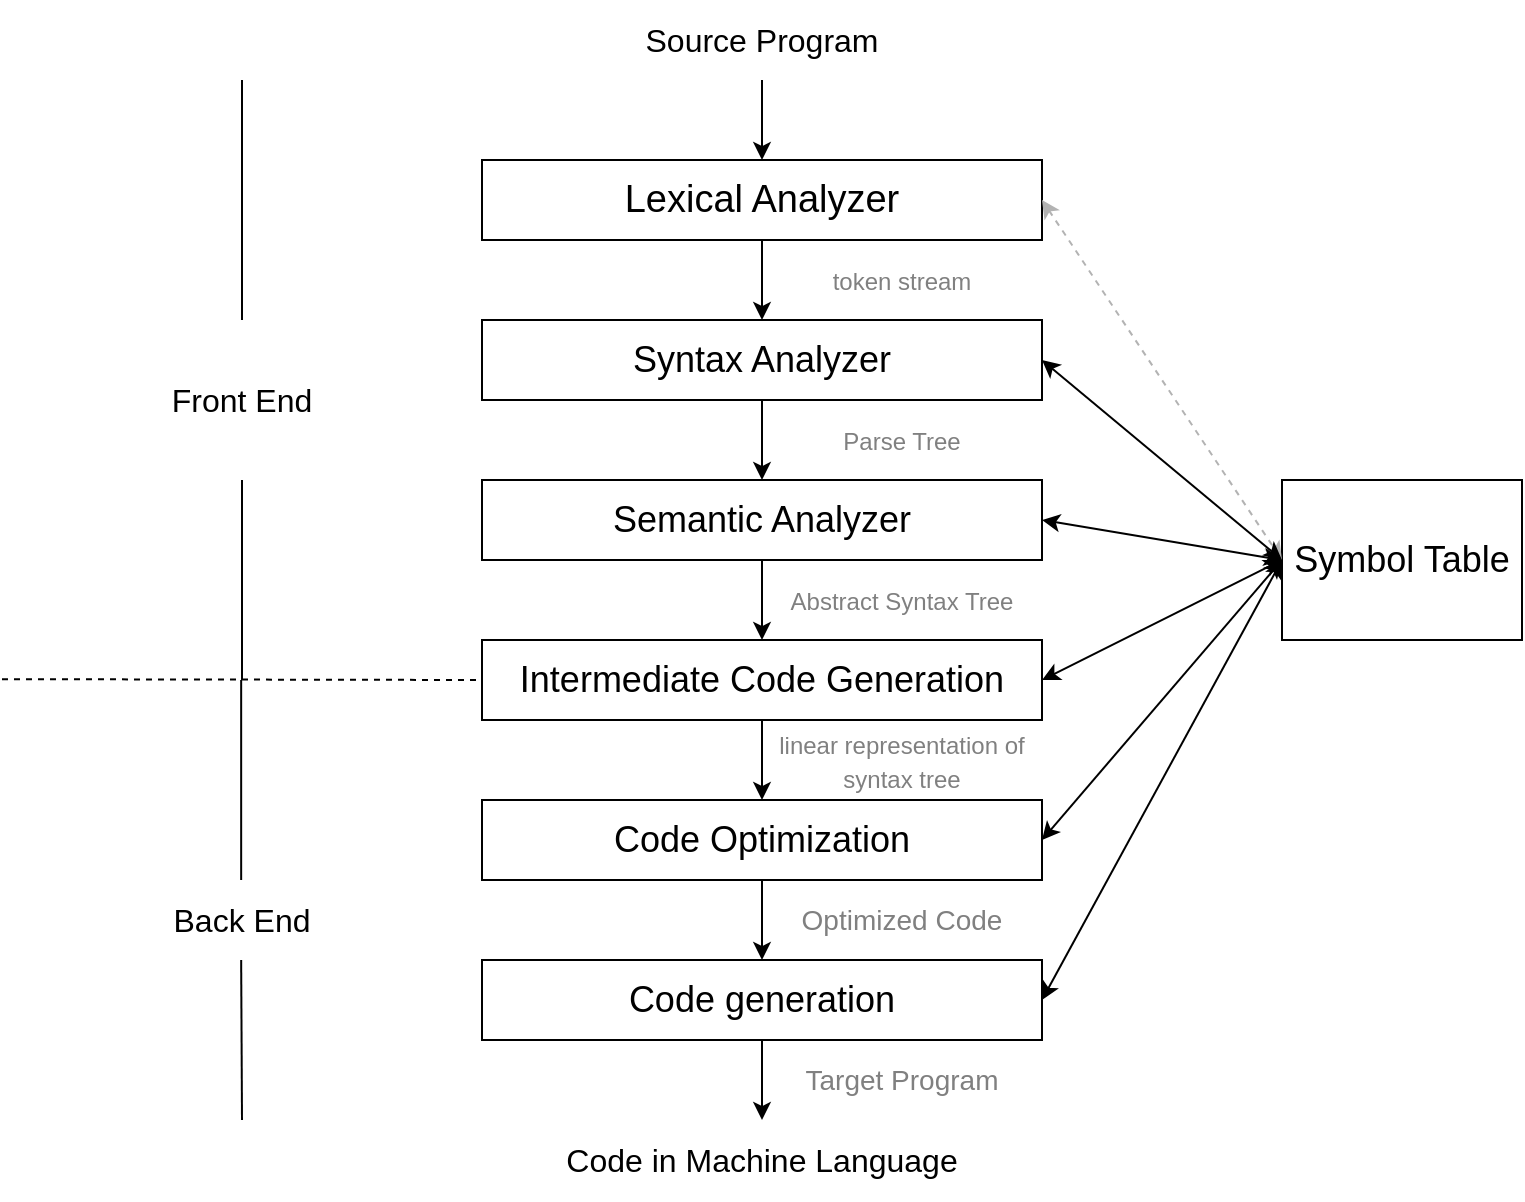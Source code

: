 <mxfile version="14.9.3" type="device"><diagram id="hjA1wd-Ci1W-VlbUD6FJ" name="Page-1"><mxGraphModel dx="1350" dy="764" grid="1" gridSize="10" guides="1" tooltips="1" connect="1" arrows="1" fold="1" page="1" pageScale="1" pageWidth="827" pageHeight="1169" math="0" shadow="0"><root><mxCell id="0"/><mxCell id="1" parent="0"/><mxCell id="tqz0Ks4eTIWwbrTxMeGP-1" value="Lexical Analyzer" style="rounded=0;whiteSpace=wrap;html=1;fontSize=19;" parent="1" vertex="1"><mxGeometry x="240" y="160" width="280" height="40" as="geometry"/></mxCell><mxCell id="tqz0Ks4eTIWwbrTxMeGP-2" value="Source Program" style="text;html=1;strokeColor=none;fillColor=none;align=center;verticalAlign=middle;whiteSpace=wrap;rounded=0;fontSize=16;" parent="1" vertex="1"><mxGeometry x="240" y="80" width="280" height="40" as="geometry"/></mxCell><mxCell id="QWRpG-Vc0NN1x3IlD_C3-5" value="" style="endArrow=classic;html=1;exitX=0.5;exitY=1;exitDx=0;exitDy=0;entryX=0.5;entryY=0;entryDx=0;entryDy=0;" parent="1" source="tqz0Ks4eTIWwbrTxMeGP-2" target="tqz0Ks4eTIWwbrTxMeGP-1" edge="1"><mxGeometry width="50" height="50" relative="1" as="geometry"><mxPoint x="390" y="170" as="sourcePoint"/><mxPoint x="440" y="120" as="targetPoint"/></mxGeometry></mxCell><mxCell id="QWRpG-Vc0NN1x3IlD_C3-6" value="Syntax Analyzer" style="rounded=0;whiteSpace=wrap;html=1;fontSize=18;" parent="1" vertex="1"><mxGeometry x="240" y="240" width="280" height="40" as="geometry"/></mxCell><mxCell id="QWRpG-Vc0NN1x3IlD_C3-9" value="&lt;font style=&quot;font-size: 12px&quot; color=&quot;#808080&quot;&gt;token stream&lt;/font&gt;" style="text;html=1;strokeColor=none;fillColor=none;align=center;verticalAlign=middle;whiteSpace=wrap;rounded=0;fontSize=14;fontColor=#000000;" parent="1" vertex="1"><mxGeometry x="380" y="210" width="140" height="20" as="geometry"/></mxCell><mxCell id="QWRpG-Vc0NN1x3IlD_C3-10" value="" style="endArrow=classic;html=1;fontSize=14;fontColor=#000000;exitX=0.5;exitY=1;exitDx=0;exitDy=0;" parent="1" source="tqz0Ks4eTIWwbrTxMeGP-1" edge="1"><mxGeometry width="50" height="50" relative="1" as="geometry"><mxPoint x="380" y="320" as="sourcePoint"/><mxPoint x="380" y="240" as="targetPoint"/></mxGeometry></mxCell><mxCell id="QWRpG-Vc0NN1x3IlD_C3-11" value="Semantic Analyzer" style="rounded=0;whiteSpace=wrap;html=1;fontSize=18;" parent="1" vertex="1"><mxGeometry x="240" y="320" width="280" height="40" as="geometry"/></mxCell><mxCell id="QWRpG-Vc0NN1x3IlD_C3-12" value="&lt;font style=&quot;font-size: 12px&quot; color=&quot;#808080&quot;&gt;Parse Tree&lt;/font&gt;" style="text;html=1;strokeColor=none;fillColor=none;align=center;verticalAlign=middle;whiteSpace=wrap;rounded=0;fontSize=14;fontColor=#000000;" parent="1" vertex="1"><mxGeometry x="380" y="290" width="140" height="20" as="geometry"/></mxCell><mxCell id="QWRpG-Vc0NN1x3IlD_C3-13" value="" style="endArrow=classic;html=1;fontSize=14;fontColor=#000000;exitX=0.5;exitY=1;exitDx=0;exitDy=0;entryX=0.5;entryY=0;entryDx=0;entryDy=0;" parent="1" source="QWRpG-Vc0NN1x3IlD_C3-6" target="QWRpG-Vc0NN1x3IlD_C3-11" edge="1"><mxGeometry width="50" height="50" relative="1" as="geometry"><mxPoint x="380" y="320" as="sourcePoint"/><mxPoint x="430" y="270" as="targetPoint"/></mxGeometry></mxCell><mxCell id="QWRpG-Vc0NN1x3IlD_C3-14" value="&lt;font style=&quot;font-size: 12px&quot; color=&quot;#808080&quot;&gt;Abstract Syntax Tree&lt;/font&gt;" style="text;html=1;strokeColor=none;fillColor=none;align=center;verticalAlign=middle;whiteSpace=wrap;rounded=0;fontSize=14;fontColor=#000000;" parent="1" vertex="1"><mxGeometry x="380" y="370" width="140" height="20" as="geometry"/></mxCell><mxCell id="QWRpG-Vc0NN1x3IlD_C3-15" value="Intermediate Code Generation" style="rounded=0;whiteSpace=wrap;html=1;fontSize=18;" parent="1" vertex="1"><mxGeometry x="240" y="400" width="280" height="40" as="geometry"/></mxCell><mxCell id="QWRpG-Vc0NN1x3IlD_C3-16" value="" style="endArrow=classic;html=1;fontSize=14;fontColor=#000000;exitX=0.5;exitY=1;exitDx=0;exitDy=0;" parent="1" source="QWRpG-Vc0NN1x3IlD_C3-11" target="QWRpG-Vc0NN1x3IlD_C3-15" edge="1"><mxGeometry width="50" height="50" relative="1" as="geometry"><mxPoint x="380" y="320" as="sourcePoint"/><mxPoint x="430" y="270" as="targetPoint"/></mxGeometry></mxCell><mxCell id="QWRpG-Vc0NN1x3IlD_C3-17" value="&lt;font style=&quot;font-size: 12px&quot; color=&quot;#808080&quot;&gt;linear representation of syntax tree&lt;/font&gt;" style="text;html=1;strokeColor=none;fillColor=none;align=center;verticalAlign=middle;whiteSpace=wrap;rounded=0;fontSize=14;fontColor=#000000;" parent="1" vertex="1"><mxGeometry x="380" y="450" width="140" height="20" as="geometry"/></mxCell><mxCell id="QWRpG-Vc0NN1x3IlD_C3-18" value="Code Optimization" style="rounded=0;whiteSpace=wrap;html=1;fontSize=18;" parent="1" vertex="1"><mxGeometry x="240" y="480" width="280" height="40" as="geometry"/></mxCell><mxCell id="QWRpG-Vc0NN1x3IlD_C3-19" value="" style="endArrow=classic;html=1;fontSize=14;fontColor=#000000;exitX=0.5;exitY=1;exitDx=0;exitDy=0;entryX=0.5;entryY=0;entryDx=0;entryDy=0;" parent="1" source="QWRpG-Vc0NN1x3IlD_C3-15" target="QWRpG-Vc0NN1x3IlD_C3-18" edge="1"><mxGeometry width="50" height="50" relative="1" as="geometry"><mxPoint x="380" y="400" as="sourcePoint"/><mxPoint x="430" y="350" as="targetPoint"/></mxGeometry></mxCell><mxCell id="QWRpG-Vc0NN1x3IlD_C3-20" value="Code generation" style="rounded=0;whiteSpace=wrap;html=1;fontSize=18;" parent="1" vertex="1"><mxGeometry x="240" y="560" width="280" height="40" as="geometry"/></mxCell><mxCell id="QWRpG-Vc0NN1x3IlD_C3-21" value="" style="endArrow=classic;html=1;fontSize=14;fontColor=#000000;exitX=0.5;exitY=1;exitDx=0;exitDy=0;entryX=0.5;entryY=0;entryDx=0;entryDy=0;" parent="1" source="QWRpG-Vc0NN1x3IlD_C3-18" target="QWRpG-Vc0NN1x3IlD_C3-20" edge="1"><mxGeometry width="50" height="50" relative="1" as="geometry"><mxPoint x="380" y="410" as="sourcePoint"/><mxPoint x="430" y="360" as="targetPoint"/></mxGeometry></mxCell><mxCell id="QWRpG-Vc0NN1x3IlD_C3-22" value="&lt;font color=&quot;#808080&quot;&gt;Optimized Code&lt;/font&gt;" style="text;html=1;strokeColor=none;fillColor=none;align=center;verticalAlign=middle;whiteSpace=wrap;rounded=0;fontSize=14;fontColor=#000000;" parent="1" vertex="1"><mxGeometry x="380" y="530" width="140" height="20" as="geometry"/></mxCell><mxCell id="QWRpG-Vc0NN1x3IlD_C3-24" value="Code in Machine Language" style="text;html=1;strokeColor=none;fillColor=none;align=center;verticalAlign=middle;whiteSpace=wrap;rounded=0;fontSize=16;" parent="1" vertex="1"><mxGeometry x="240" y="640" width="280" height="40" as="geometry"/></mxCell><mxCell id="QWRpG-Vc0NN1x3IlD_C3-25" value="" style="endArrow=classic;html=1;fontSize=14;fontColor=#000000;exitX=0.5;exitY=1;exitDx=0;exitDy=0;" parent="1" source="QWRpG-Vc0NN1x3IlD_C3-20" target="QWRpG-Vc0NN1x3IlD_C3-24" edge="1"><mxGeometry width="50" height="50" relative="1" as="geometry"><mxPoint x="380" y="480" as="sourcePoint"/><mxPoint x="430" y="430" as="targetPoint"/></mxGeometry></mxCell><mxCell id="QWRpG-Vc0NN1x3IlD_C3-26" value="&lt;font color=&quot;#808080&quot;&gt;Target Program&lt;/font&gt;" style="text;html=1;strokeColor=none;fillColor=none;align=center;verticalAlign=middle;whiteSpace=wrap;rounded=0;fontSize=14;fontColor=#000000;" parent="1" vertex="1"><mxGeometry x="380" y="610" width="140" height="20" as="geometry"/></mxCell><mxCell id="QWRpG-Vc0NN1x3IlD_C3-27" value="" style="endArrow=none;html=1;fontSize=14;fontColor=#000000;" parent="1" edge="1"><mxGeometry width="50" height="50" relative="1" as="geometry"><mxPoint x="120" y="120" as="sourcePoint"/><mxPoint x="120" y="240" as="targetPoint"/></mxGeometry></mxCell><mxCell id="QWRpG-Vc0NN1x3IlD_C3-28" value="" style="endArrow=none;html=1;fontSize=14;fontColor=#000000;" parent="1" edge="1"><mxGeometry width="50" height="50" relative="1" as="geometry"><mxPoint x="120" y="420" as="sourcePoint"/><mxPoint x="120" y="320" as="targetPoint"/></mxGeometry></mxCell><mxCell id="QWRpG-Vc0NN1x3IlD_C3-30" value="Front End" style="text;html=1;strokeColor=none;fillColor=none;align=center;verticalAlign=middle;whiteSpace=wrap;rounded=0;fontSize=16;" parent="1" vertex="1"><mxGeometry x="40" y="260" width="160" height="40" as="geometry"/></mxCell><mxCell id="QWRpG-Vc0NN1x3IlD_C3-31" value="" style="endArrow=none;dashed=1;html=1;fontSize=14;fontColor=#000000;entryX=0;entryY=0.5;entryDx=0;entryDy=0;" parent="1" target="QWRpG-Vc0NN1x3IlD_C3-15" edge="1"><mxGeometry width="50" height="50" relative="1" as="geometry"><mxPoint y="419.58" as="sourcePoint"/><mxPoint x="230" y="419.58" as="targetPoint"/></mxGeometry></mxCell><mxCell id="QWRpG-Vc0NN1x3IlD_C3-32" value="" style="endArrow=none;html=1;fontSize=14;fontColor=#000000;" parent="1" edge="1"><mxGeometry width="50" height="50" relative="1" as="geometry"><mxPoint x="119.58" y="520" as="sourcePoint"/><mxPoint x="119.58" y="420.0" as="targetPoint"/></mxGeometry></mxCell><mxCell id="QWRpG-Vc0NN1x3IlD_C3-33" value="Back End" style="text;html=1;strokeColor=none;fillColor=none;align=center;verticalAlign=middle;whiteSpace=wrap;rounded=0;fontSize=16;" parent="1" vertex="1"><mxGeometry x="40" y="520" width="160" height="40" as="geometry"/></mxCell><mxCell id="QWRpG-Vc0NN1x3IlD_C3-34" value="" style="endArrow=none;html=1;fontSize=14;fontColor=#000000;" parent="1" edge="1"><mxGeometry width="50" height="50" relative="1" as="geometry"><mxPoint x="120" y="640" as="sourcePoint"/><mxPoint x="119.58" y="560" as="targetPoint"/></mxGeometry></mxCell><mxCell id="QWRpG-Vc0NN1x3IlD_C3-35" value="&lt;font style=&quot;font-size: 18px&quot;&gt;Symbol Table&lt;/font&gt;" style="rounded=0;whiteSpace=wrap;html=1;fontSize=14;fontColor=#000000;" parent="1" vertex="1"><mxGeometry x="640" y="320" width="120" height="80" as="geometry"/></mxCell><mxCell id="QWRpG-Vc0NN1x3IlD_C3-36" value="" style="endArrow=classic;startArrow=classic;html=1;fontSize=14;fontColor=#000000;exitX=1;exitY=0.5;exitDx=0;exitDy=0;dashed=1;strokeColor=#B3B3B3;" parent="1" source="tqz0Ks4eTIWwbrTxMeGP-1" edge="1"><mxGeometry width="50" height="50" relative="1" as="geometry"><mxPoint x="380" y="400" as="sourcePoint"/><mxPoint x="640" y="360" as="targetPoint"/></mxGeometry></mxCell><mxCell id="QWRpG-Vc0NN1x3IlD_C3-37" value="" style="endArrow=classic;startArrow=classic;html=1;fontSize=14;fontColor=#000000;entryX=1;entryY=0.5;entryDx=0;entryDy=0;" parent="1" target="QWRpG-Vc0NN1x3IlD_C3-6" edge="1"><mxGeometry width="50" height="50" relative="1" as="geometry"><mxPoint x="640" y="360" as="sourcePoint"/><mxPoint x="430" y="350" as="targetPoint"/></mxGeometry></mxCell><mxCell id="QWRpG-Vc0NN1x3IlD_C3-39" value="" style="endArrow=classic;startArrow=classic;html=1;fontSize=14;fontColor=#000000;entryX=1;entryY=0.5;entryDx=0;entryDy=0;exitX=0;exitY=0.5;exitDx=0;exitDy=0;" parent="1" source="QWRpG-Vc0NN1x3IlD_C3-35" target="QWRpG-Vc0NN1x3IlD_C3-11" edge="1"><mxGeometry width="50" height="50" relative="1" as="geometry"><mxPoint x="380" y="400" as="sourcePoint"/><mxPoint x="430" y="350" as="targetPoint"/></mxGeometry></mxCell><mxCell id="QWRpG-Vc0NN1x3IlD_C3-40" value="" style="endArrow=classic;startArrow=classic;html=1;fontSize=14;fontColor=#000000;entryX=1;entryY=0.5;entryDx=0;entryDy=0;" parent="1" target="QWRpG-Vc0NN1x3IlD_C3-15" edge="1"><mxGeometry width="50" height="50" relative="1" as="geometry"><mxPoint x="640" y="360" as="sourcePoint"/><mxPoint x="430" y="350" as="targetPoint"/></mxGeometry></mxCell><mxCell id="QWRpG-Vc0NN1x3IlD_C3-41" value="" style="endArrow=classic;startArrow=classic;html=1;fontSize=14;fontColor=#000000;entryX=1;entryY=0.5;entryDx=0;entryDy=0;" parent="1" target="QWRpG-Vc0NN1x3IlD_C3-18" edge="1"><mxGeometry width="50" height="50" relative="1" as="geometry"><mxPoint x="640" y="360" as="sourcePoint"/><mxPoint x="430" y="350" as="targetPoint"/></mxGeometry></mxCell><mxCell id="QWRpG-Vc0NN1x3IlD_C3-42" value="" style="endArrow=classic;startArrow=classic;html=1;fontSize=14;fontColor=#000000;entryX=0;entryY=0.5;entryDx=0;entryDy=0;exitX=1;exitY=0.5;exitDx=0;exitDy=0;" parent="1" source="QWRpG-Vc0NN1x3IlD_C3-20" target="QWRpG-Vc0NN1x3IlD_C3-35" edge="1"><mxGeometry width="50" height="50" relative="1" as="geometry"><mxPoint x="380" y="400" as="sourcePoint"/><mxPoint x="430" y="350" as="targetPoint"/></mxGeometry></mxCell></root></mxGraphModel></diagram></mxfile>
